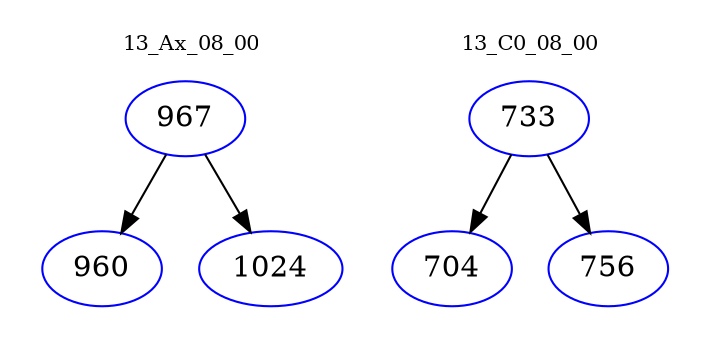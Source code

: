 digraph{
subgraph cluster_0 {
color = white
label = "13_Ax_08_00";
fontsize=10;
T0_967 [label="967", color="blue"]
T0_967 -> T0_960 [color="black"]
T0_960 [label="960", color="blue"]
T0_967 -> T0_1024 [color="black"]
T0_1024 [label="1024", color="blue"]
}
subgraph cluster_1 {
color = white
label = "13_C0_08_00";
fontsize=10;
T1_733 [label="733", color="blue"]
T1_733 -> T1_704 [color="black"]
T1_704 [label="704", color="blue"]
T1_733 -> T1_756 [color="black"]
T1_756 [label="756", color="blue"]
}
}
